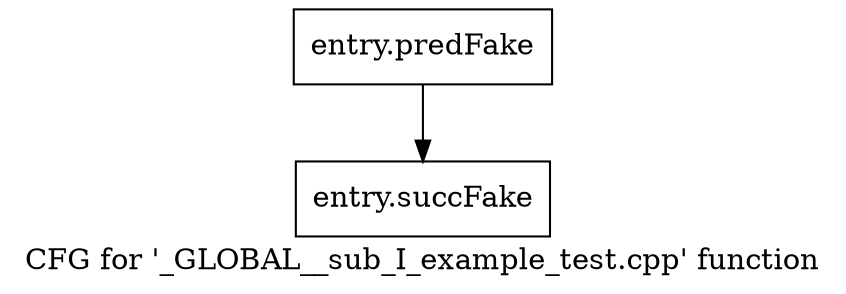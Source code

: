 digraph "CFG for '_GLOBAL__sub_I_example_test.cpp' function" {
	label="CFG for '_GLOBAL__sub_I_example_test.cpp' function";

	Node0x472a9f0 [shape=record,filename="../../../../example_test.cpp",linenumber="0",label="{entry.predFake}"];
	Node0x472a9f0 -> Node0x4a83a60[ callList="" memoryops="" filename="../../../../example_test.cpp"];
	Node0x4a83a60 [shape=record,filename="",linenumber="",label="{entry.succFake}"];
}
